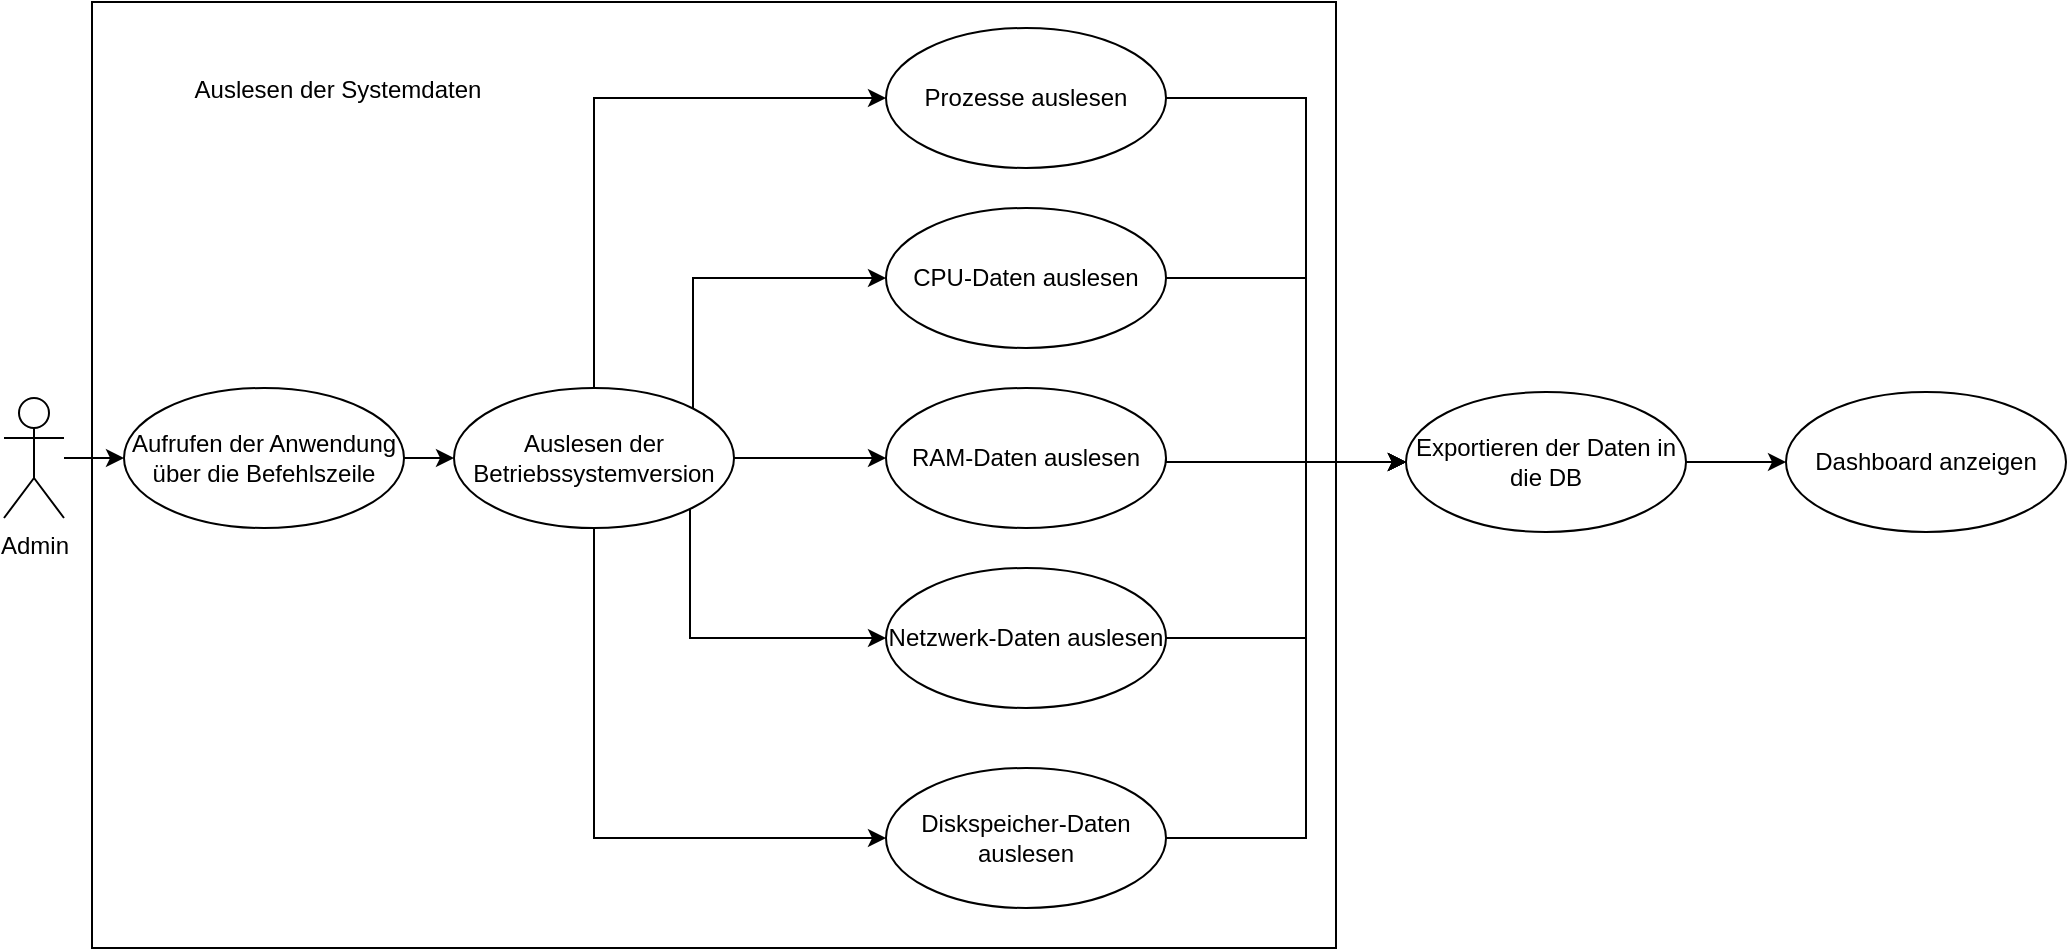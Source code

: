 <mxfile version="24.8.2">
  <diagram name="Seite-1" id="rVX3T-TR96ipNoyHDVyT">
    <mxGraphModel dx="1241" dy="536" grid="0" gridSize="10" guides="1" tooltips="1" connect="1" arrows="1" fold="1" page="1" pageScale="1" pageWidth="11111" pageHeight="1169" math="0" shadow="0">
      <root>
        <mxCell id="0" />
        <mxCell id="1" parent="0" />
        <mxCell id="j82Xai9rbDh0sW9UpF-Y-7" value="" style="rounded=0;whiteSpace=wrap;html=1;" vertex="1" parent="1">
          <mxGeometry x="173" y="230" width="622" height="473" as="geometry" />
        </mxCell>
        <mxCell id="iiI9C8znlk5VDKFKb1sg-3" value="" style="edgeStyle=orthogonalEdgeStyle;rounded=0;orthogonalLoop=1;jettySize=auto;html=1;" parent="1" source="iiI9C8znlk5VDKFKb1sg-1" target="iiI9C8znlk5VDKFKb1sg-2" edge="1">
          <mxGeometry relative="1" as="geometry" />
        </mxCell>
        <mxCell id="iiI9C8znlk5VDKFKb1sg-1" value="Admin" style="shape=umlActor;verticalLabelPosition=bottom;verticalAlign=top;html=1;outlineConnect=0;" parent="1" vertex="1">
          <mxGeometry x="129" y="428" width="30" height="60" as="geometry" />
        </mxCell>
        <mxCell id="iiI9C8znlk5VDKFKb1sg-17" value="" style="edgeStyle=orthogonalEdgeStyle;rounded=0;orthogonalLoop=1;jettySize=auto;html=1;" parent="1" source="iiI9C8znlk5VDKFKb1sg-2" target="iiI9C8znlk5VDKFKb1sg-16" edge="1">
          <mxGeometry relative="1" as="geometry" />
        </mxCell>
        <mxCell id="iiI9C8znlk5VDKFKb1sg-2" value="Aufrufen der Anwendung über die Befehlszeile" style="ellipse;whiteSpace=wrap;html=1;" parent="1" vertex="1">
          <mxGeometry x="189" y="423" width="140" height="70" as="geometry" />
        </mxCell>
        <mxCell id="j82Xai9rbDh0sW9UpF-Y-1" style="edgeStyle=orthogonalEdgeStyle;rounded=0;orthogonalLoop=1;jettySize=auto;html=1;exitX=1;exitY=0.5;exitDx=0;exitDy=0;entryX=0;entryY=0.5;entryDx=0;entryDy=0;" edge="1" parent="1" source="iiI9C8znlk5VDKFKb1sg-4" target="iiI9C8znlk5VDKFKb1sg-19">
          <mxGeometry relative="1" as="geometry">
            <Array as="points">
              <mxPoint x="780" y="278" />
              <mxPoint x="780" y="460" />
            </Array>
          </mxGeometry>
        </mxCell>
        <mxCell id="iiI9C8znlk5VDKFKb1sg-4" value="Prozesse auslesen" style="ellipse;whiteSpace=wrap;html=1;" parent="1" vertex="1">
          <mxGeometry x="570" y="243" width="140" height="70" as="geometry" />
        </mxCell>
        <mxCell id="iiI9C8znlk5VDKFKb1sg-20" style="edgeStyle=orthogonalEdgeStyle;rounded=0;orthogonalLoop=1;jettySize=auto;html=1;exitX=1;exitY=0.5;exitDx=0;exitDy=0;entryX=0;entryY=0.5;entryDx=0;entryDy=0;" parent="1" source="iiI9C8znlk5VDKFKb1sg-6" target="iiI9C8znlk5VDKFKb1sg-19" edge="1">
          <mxGeometry relative="1" as="geometry">
            <Array as="points">
              <mxPoint x="780" y="368" />
              <mxPoint x="780" y="460" />
            </Array>
          </mxGeometry>
        </mxCell>
        <mxCell id="iiI9C8znlk5VDKFKb1sg-6" value="CPU-Daten auslesen" style="ellipse;whiteSpace=wrap;html=1;" parent="1" vertex="1">
          <mxGeometry x="570" y="333" width="140" height="70" as="geometry" />
        </mxCell>
        <mxCell id="iiI9C8znlk5VDKFKb1sg-21" style="edgeStyle=orthogonalEdgeStyle;rounded=0;orthogonalLoop=1;jettySize=auto;html=1;exitX=1;exitY=0.5;exitDx=0;exitDy=0;" parent="1" source="iiI9C8znlk5VDKFKb1sg-9" edge="1">
          <mxGeometry relative="1" as="geometry">
            <mxPoint x="830" y="460" as="targetPoint" />
            <Array as="points">
              <mxPoint x="710" y="460" />
            </Array>
          </mxGeometry>
        </mxCell>
        <mxCell id="iiI9C8znlk5VDKFKb1sg-9" value="RAM-Daten auslesen" style="ellipse;whiteSpace=wrap;html=1;" parent="1" vertex="1">
          <mxGeometry x="570" y="423" width="140" height="70" as="geometry" />
        </mxCell>
        <mxCell id="iiI9C8znlk5VDKFKb1sg-23" style="edgeStyle=orthogonalEdgeStyle;rounded=0;orthogonalLoop=1;jettySize=auto;html=1;exitX=1;exitY=0.5;exitDx=0;exitDy=0;entryX=0;entryY=0.5;entryDx=0;entryDy=0;" parent="1" source="iiI9C8znlk5VDKFKb1sg-11" target="iiI9C8znlk5VDKFKb1sg-19" edge="1">
          <mxGeometry relative="1" as="geometry">
            <Array as="points">
              <mxPoint x="780" y="648" />
              <mxPoint x="780" y="460" />
            </Array>
          </mxGeometry>
        </mxCell>
        <mxCell id="iiI9C8znlk5VDKFKb1sg-11" value="Diskspeicher-Daten auslesen" style="ellipse;whiteSpace=wrap;html=1;" parent="1" vertex="1">
          <mxGeometry x="570" y="613" width="140" height="70" as="geometry" />
        </mxCell>
        <mxCell id="iiI9C8znlk5VDKFKb1sg-22" style="edgeStyle=orthogonalEdgeStyle;rounded=0;orthogonalLoop=1;jettySize=auto;html=1;exitX=1;exitY=0.5;exitDx=0;exitDy=0;entryX=0;entryY=0.5;entryDx=0;entryDy=0;" parent="1" source="iiI9C8znlk5VDKFKb1sg-13" target="iiI9C8znlk5VDKFKb1sg-19" edge="1">
          <mxGeometry relative="1" as="geometry">
            <Array as="points">
              <mxPoint x="780" y="548" />
              <mxPoint x="780" y="460" />
            </Array>
          </mxGeometry>
        </mxCell>
        <mxCell id="iiI9C8znlk5VDKFKb1sg-13" value="Netzwerk-Daten auslesen" style="ellipse;whiteSpace=wrap;html=1;" parent="1" vertex="1">
          <mxGeometry x="570" y="513" width="140" height="70" as="geometry" />
        </mxCell>
        <mxCell id="iiI9C8znlk5VDKFKb1sg-18" value="" style="edgeStyle=orthogonalEdgeStyle;rounded=0;orthogonalLoop=1;jettySize=auto;html=1;" parent="1" source="iiI9C8znlk5VDKFKb1sg-16" target="iiI9C8znlk5VDKFKb1sg-4" edge="1">
          <mxGeometry relative="1" as="geometry">
            <Array as="points">
              <mxPoint x="424" y="278" />
            </Array>
          </mxGeometry>
        </mxCell>
        <mxCell id="j82Xai9rbDh0sW9UpF-Y-2" style="edgeStyle=orthogonalEdgeStyle;rounded=0;orthogonalLoop=1;jettySize=auto;html=1;exitX=1;exitY=0;exitDx=0;exitDy=0;entryX=0;entryY=0.5;entryDx=0;entryDy=0;" edge="1" parent="1" source="iiI9C8znlk5VDKFKb1sg-16" target="iiI9C8znlk5VDKFKb1sg-6">
          <mxGeometry relative="1" as="geometry">
            <Array as="points">
              <mxPoint x="474" y="368" />
            </Array>
          </mxGeometry>
        </mxCell>
        <mxCell id="j82Xai9rbDh0sW9UpF-Y-3" style="edgeStyle=orthogonalEdgeStyle;rounded=0;orthogonalLoop=1;jettySize=auto;html=1;exitX=1;exitY=0.5;exitDx=0;exitDy=0;entryX=0;entryY=0.5;entryDx=0;entryDy=0;" edge="1" parent="1" source="iiI9C8znlk5VDKFKb1sg-16" target="iiI9C8znlk5VDKFKb1sg-9">
          <mxGeometry relative="1" as="geometry">
            <Array as="points">
              <mxPoint x="368" y="458" />
            </Array>
          </mxGeometry>
        </mxCell>
        <mxCell id="j82Xai9rbDh0sW9UpF-Y-4" style="edgeStyle=orthogonalEdgeStyle;rounded=0;orthogonalLoop=1;jettySize=auto;html=1;exitX=1;exitY=1;exitDx=0;exitDy=0;entryX=0;entryY=0.5;entryDx=0;entryDy=0;" edge="1" parent="1" source="iiI9C8znlk5VDKFKb1sg-16" target="iiI9C8znlk5VDKFKb1sg-13">
          <mxGeometry relative="1" as="geometry">
            <Array as="points">
              <mxPoint x="472" y="483" />
              <mxPoint x="472" y="548" />
            </Array>
          </mxGeometry>
        </mxCell>
        <mxCell id="j82Xai9rbDh0sW9UpF-Y-5" style="edgeStyle=orthogonalEdgeStyle;rounded=0;orthogonalLoop=1;jettySize=auto;html=1;exitX=0.5;exitY=1;exitDx=0;exitDy=0;entryX=0;entryY=0.5;entryDx=0;entryDy=0;" edge="1" parent="1" source="iiI9C8znlk5VDKFKb1sg-16" target="iiI9C8znlk5VDKFKb1sg-11">
          <mxGeometry relative="1" as="geometry">
            <Array as="points">
              <mxPoint x="424" y="648" />
            </Array>
          </mxGeometry>
        </mxCell>
        <mxCell id="iiI9C8znlk5VDKFKb1sg-16" value="Auslesen der Betriebssystemversion" style="ellipse;whiteSpace=wrap;html=1;" parent="1" vertex="1">
          <mxGeometry x="354" y="423" width="140" height="70" as="geometry" />
        </mxCell>
        <mxCell id="iiI9C8znlk5VDKFKb1sg-27" value="" style="edgeStyle=orthogonalEdgeStyle;rounded=0;orthogonalLoop=1;jettySize=auto;html=1;" parent="1" source="iiI9C8znlk5VDKFKb1sg-19" target="iiI9C8znlk5VDKFKb1sg-26" edge="1">
          <mxGeometry relative="1" as="geometry" />
        </mxCell>
        <mxCell id="iiI9C8znlk5VDKFKb1sg-19" value="Exportieren der Daten in die DB" style="ellipse;whiteSpace=wrap;html=1;" parent="1" vertex="1">
          <mxGeometry x="830" y="425" width="140" height="70" as="geometry" />
        </mxCell>
        <mxCell id="iiI9C8znlk5VDKFKb1sg-26" value="Dashboard anzeigen" style="ellipse;whiteSpace=wrap;html=1;" parent="1" vertex="1">
          <mxGeometry x="1020" y="425" width="140" height="70" as="geometry" />
        </mxCell>
        <mxCell id="j82Xai9rbDh0sW9UpF-Y-8" value="Auslesen der Systemdaten" style="text;html=3;align=center;verticalAlign=middle;whiteSpace=wrap;rounded=0;" vertex="1" parent="1">
          <mxGeometry x="205" y="259" width="182" height="30" as="geometry" />
        </mxCell>
      </root>
    </mxGraphModel>
  </diagram>
</mxfile>
